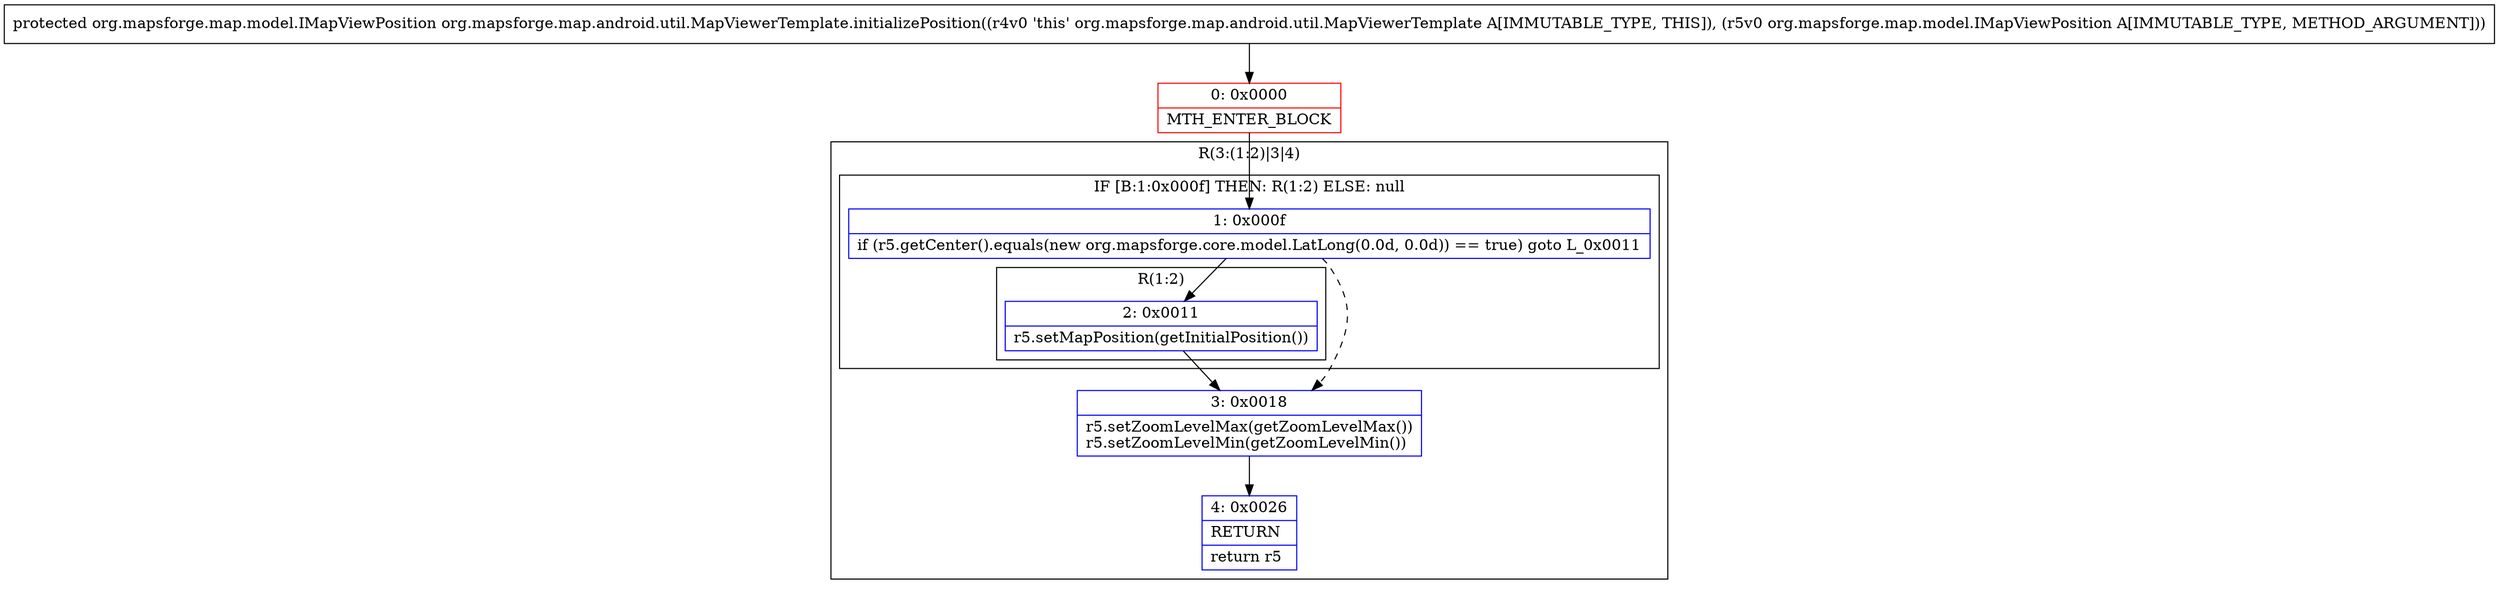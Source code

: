 digraph "CFG fororg.mapsforge.map.android.util.MapViewerTemplate.initializePosition(Lorg\/mapsforge\/map\/model\/IMapViewPosition;)Lorg\/mapsforge\/map\/model\/IMapViewPosition;" {
subgraph cluster_Region_915802977 {
label = "R(3:(1:2)|3|4)";
node [shape=record,color=blue];
subgraph cluster_IfRegion_2067743623 {
label = "IF [B:1:0x000f] THEN: R(1:2) ELSE: null";
node [shape=record,color=blue];
Node_1 [shape=record,label="{1\:\ 0x000f|if (r5.getCenter().equals(new org.mapsforge.core.model.LatLong(0.0d, 0.0d)) == true) goto L_0x0011\l}"];
subgraph cluster_Region_632818701 {
label = "R(1:2)";
node [shape=record,color=blue];
Node_2 [shape=record,label="{2\:\ 0x0011|r5.setMapPosition(getInitialPosition())\l}"];
}
}
Node_3 [shape=record,label="{3\:\ 0x0018|r5.setZoomLevelMax(getZoomLevelMax())\lr5.setZoomLevelMin(getZoomLevelMin())\l}"];
Node_4 [shape=record,label="{4\:\ 0x0026|RETURN\l|return r5\l}"];
}
Node_0 [shape=record,color=red,label="{0\:\ 0x0000|MTH_ENTER_BLOCK\l}"];
MethodNode[shape=record,label="{protected org.mapsforge.map.model.IMapViewPosition org.mapsforge.map.android.util.MapViewerTemplate.initializePosition((r4v0 'this' org.mapsforge.map.android.util.MapViewerTemplate A[IMMUTABLE_TYPE, THIS]), (r5v0 org.mapsforge.map.model.IMapViewPosition A[IMMUTABLE_TYPE, METHOD_ARGUMENT])) }"];
MethodNode -> Node_0;
Node_1 -> Node_2;
Node_1 -> Node_3[style=dashed];
Node_2 -> Node_3;
Node_3 -> Node_4;
Node_0 -> Node_1;
}

